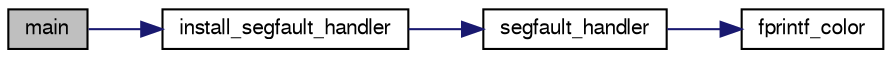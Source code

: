 digraph "main"
{
  edge [fontname="FreeSans",fontsize="10",labelfontname="FreeSans",labelfontsize="10"];
  node [fontname="FreeSans",fontsize="10",shape=record];
  rankdir="LR";
  Node1 [label="main",height=0.2,width=0.4,color="black", fillcolor="grey75", style="filled", fontcolor="black"];
  Node1 -> Node2 [color="midnightblue",fontsize="10",style="solid",fontname="FreeSans"];
  Node2 [label="install_segfault_handler",height=0.2,width=0.4,color="black", fillcolor="white", style="filled",URL="$dd/d6d/_segfault_handler_8h.html#a13a0654cbf892725bd09b7d25d1fe57b"];
  Node2 -> Node3 [color="midnightblue",fontsize="10",style="solid",fontname="FreeSans"];
  Node3 [label="segfault_handler",height=0.2,width=0.4,color="black", fillcolor="white", style="filled",URL="$db/d17/_segfault_handler_8cpp.html#a20c4060e48b7a8bc188d81b87e974c05"];
  Node3 -> Node4 [color="midnightblue",fontsize="10",style="solid",fontname="FreeSans"];
  Node4 [label="fprintf_color",height=0.2,width=0.4,color="black", fillcolor="white", style="filled",URL="$d3/d68/_utilities__print_8h.html#ad7bc2708d6f29fc64b4b961eac94c2da"];
}
